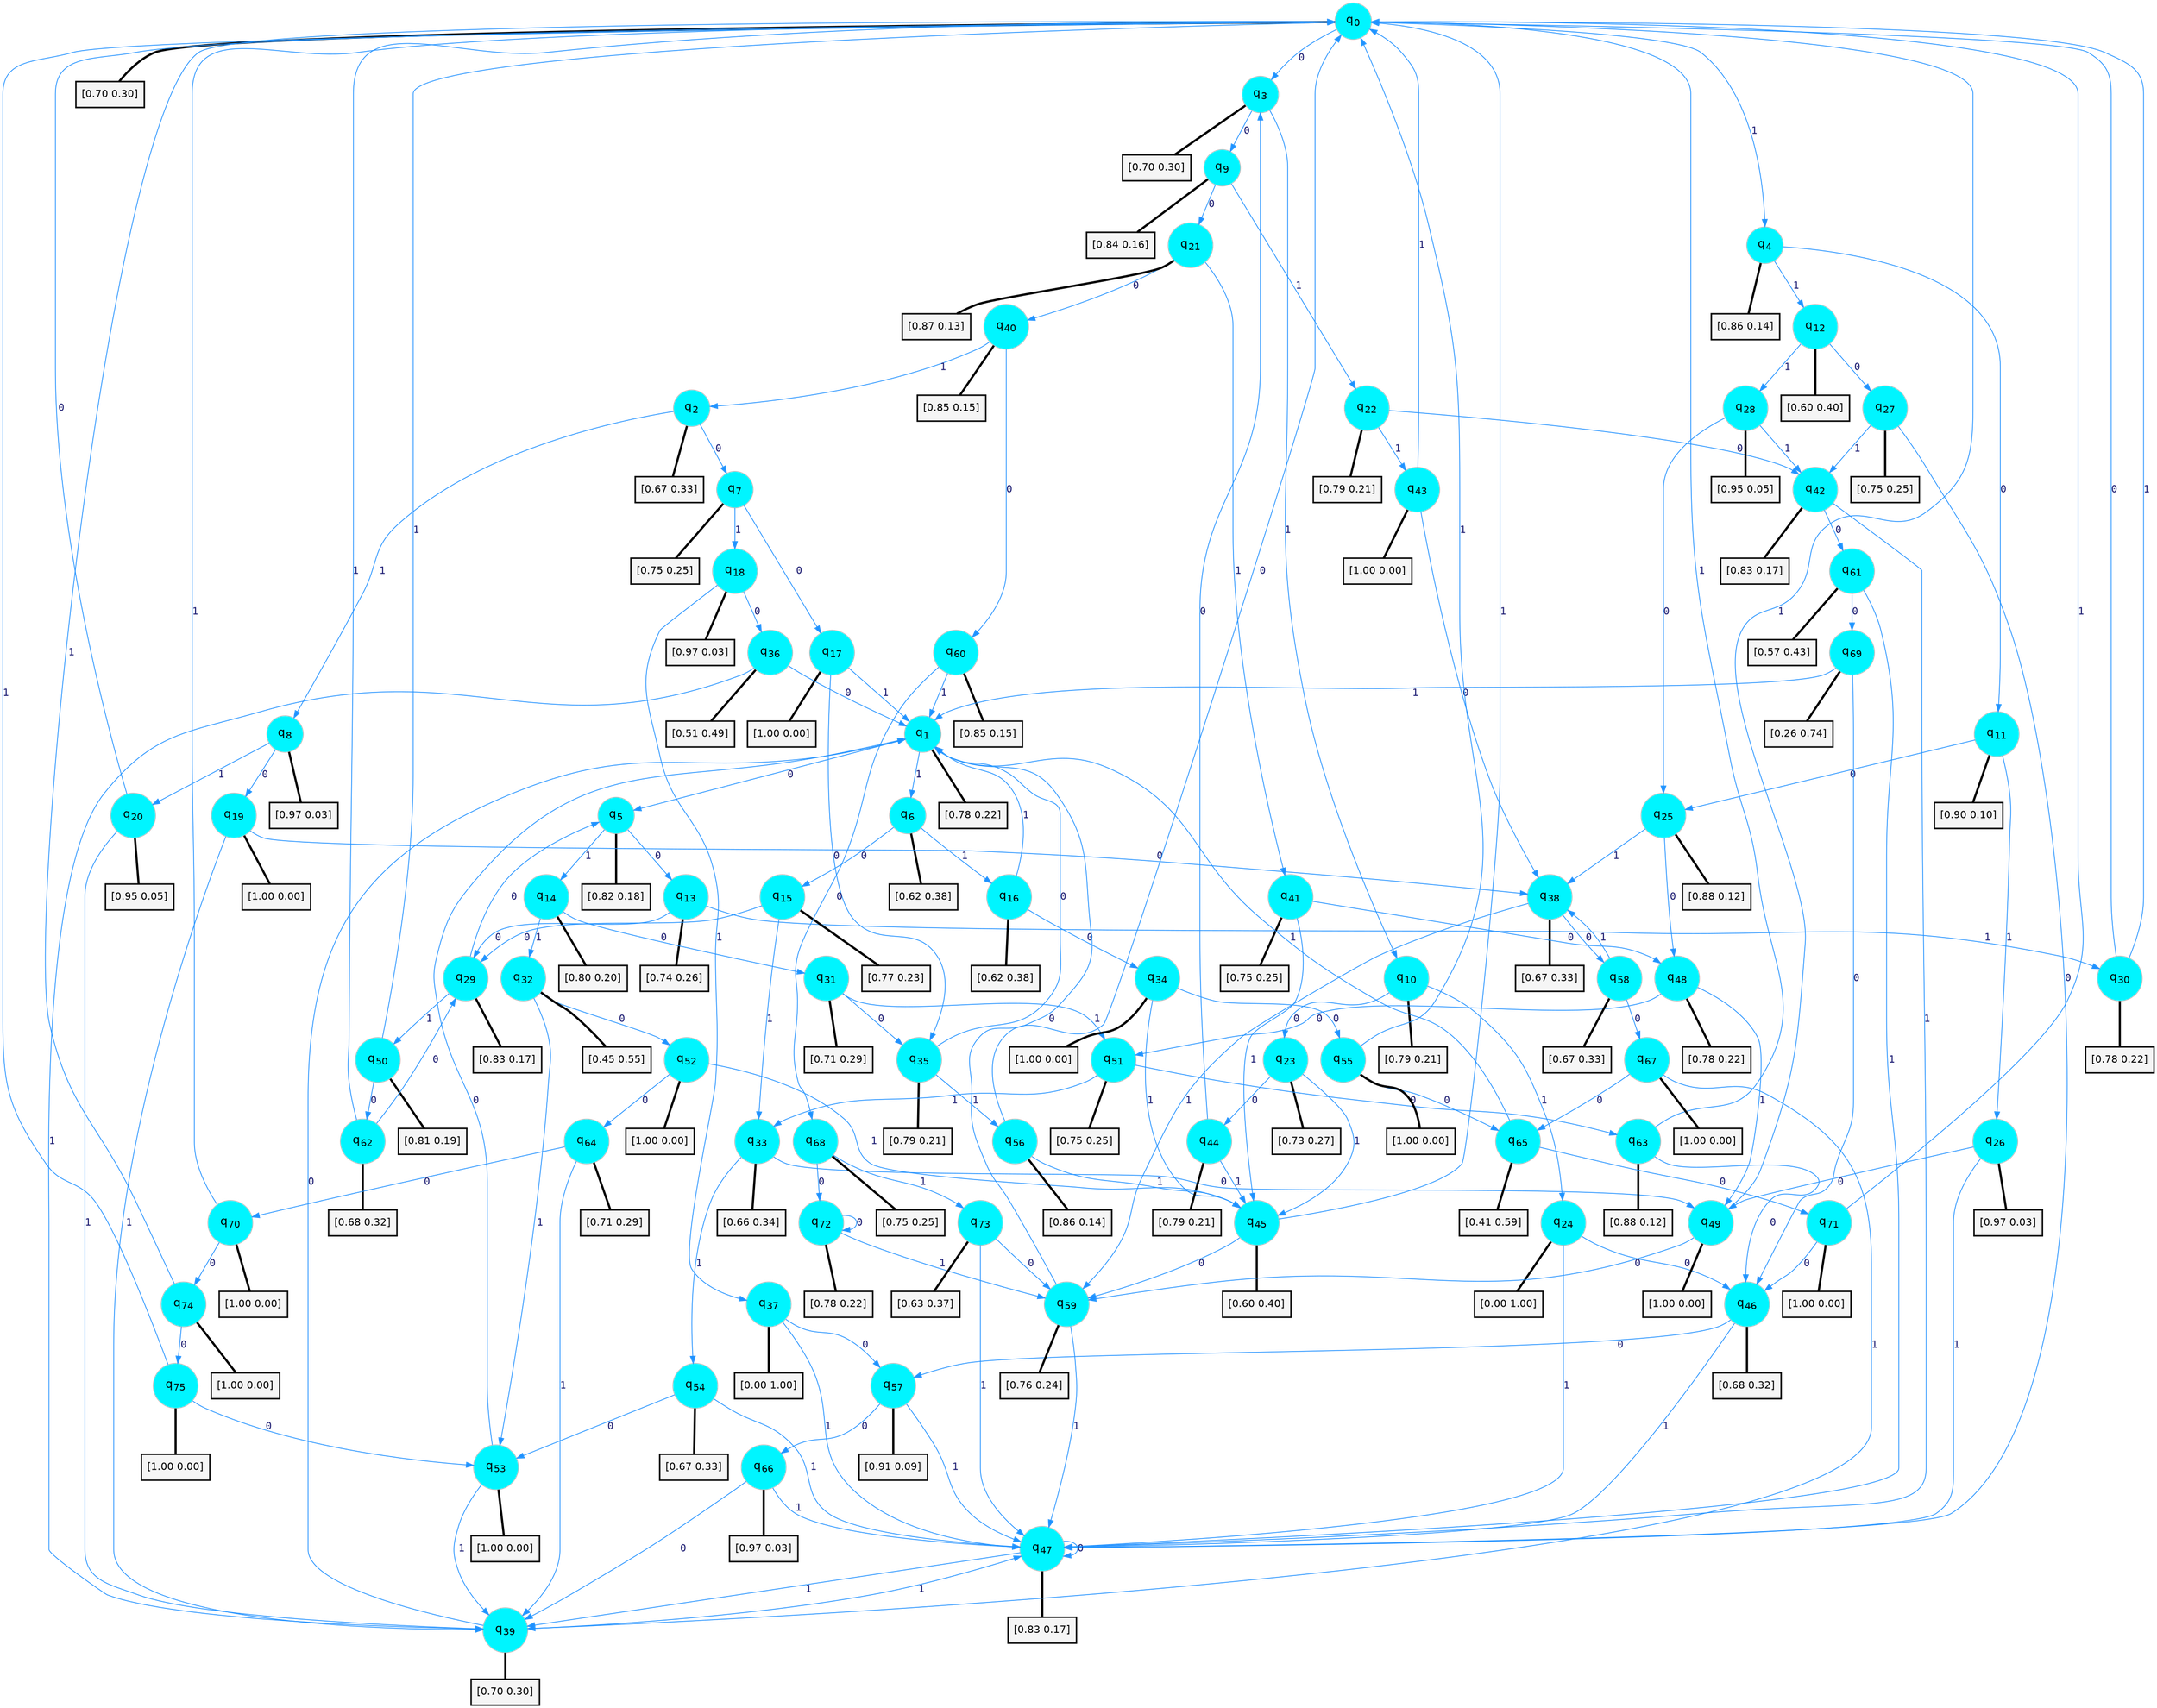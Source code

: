 digraph G {
graph [
bgcolor=transparent, dpi=300, rankdir=TD, size="40,25"];
node [
color=gray, fillcolor=turquoise1, fontcolor=black, fontname=Helvetica, fontsize=16, fontweight=bold, shape=circle, style=filled];
edge [
arrowsize=1, color=dodgerblue1, fontcolor=midnightblue, fontname=courier, fontweight=bold, penwidth=1, style=solid, weight=20];
0[label=<q<SUB>0</SUB>>];
1[label=<q<SUB>1</SUB>>];
2[label=<q<SUB>2</SUB>>];
3[label=<q<SUB>3</SUB>>];
4[label=<q<SUB>4</SUB>>];
5[label=<q<SUB>5</SUB>>];
6[label=<q<SUB>6</SUB>>];
7[label=<q<SUB>7</SUB>>];
8[label=<q<SUB>8</SUB>>];
9[label=<q<SUB>9</SUB>>];
10[label=<q<SUB>10</SUB>>];
11[label=<q<SUB>11</SUB>>];
12[label=<q<SUB>12</SUB>>];
13[label=<q<SUB>13</SUB>>];
14[label=<q<SUB>14</SUB>>];
15[label=<q<SUB>15</SUB>>];
16[label=<q<SUB>16</SUB>>];
17[label=<q<SUB>17</SUB>>];
18[label=<q<SUB>18</SUB>>];
19[label=<q<SUB>19</SUB>>];
20[label=<q<SUB>20</SUB>>];
21[label=<q<SUB>21</SUB>>];
22[label=<q<SUB>22</SUB>>];
23[label=<q<SUB>23</SUB>>];
24[label=<q<SUB>24</SUB>>];
25[label=<q<SUB>25</SUB>>];
26[label=<q<SUB>26</SUB>>];
27[label=<q<SUB>27</SUB>>];
28[label=<q<SUB>28</SUB>>];
29[label=<q<SUB>29</SUB>>];
30[label=<q<SUB>30</SUB>>];
31[label=<q<SUB>31</SUB>>];
32[label=<q<SUB>32</SUB>>];
33[label=<q<SUB>33</SUB>>];
34[label=<q<SUB>34</SUB>>];
35[label=<q<SUB>35</SUB>>];
36[label=<q<SUB>36</SUB>>];
37[label=<q<SUB>37</SUB>>];
38[label=<q<SUB>38</SUB>>];
39[label=<q<SUB>39</SUB>>];
40[label=<q<SUB>40</SUB>>];
41[label=<q<SUB>41</SUB>>];
42[label=<q<SUB>42</SUB>>];
43[label=<q<SUB>43</SUB>>];
44[label=<q<SUB>44</SUB>>];
45[label=<q<SUB>45</SUB>>];
46[label=<q<SUB>46</SUB>>];
47[label=<q<SUB>47</SUB>>];
48[label=<q<SUB>48</SUB>>];
49[label=<q<SUB>49</SUB>>];
50[label=<q<SUB>50</SUB>>];
51[label=<q<SUB>51</SUB>>];
52[label=<q<SUB>52</SUB>>];
53[label=<q<SUB>53</SUB>>];
54[label=<q<SUB>54</SUB>>];
55[label=<q<SUB>55</SUB>>];
56[label=<q<SUB>56</SUB>>];
57[label=<q<SUB>57</SUB>>];
58[label=<q<SUB>58</SUB>>];
59[label=<q<SUB>59</SUB>>];
60[label=<q<SUB>60</SUB>>];
61[label=<q<SUB>61</SUB>>];
62[label=<q<SUB>62</SUB>>];
63[label=<q<SUB>63</SUB>>];
64[label=<q<SUB>64</SUB>>];
65[label=<q<SUB>65</SUB>>];
66[label=<q<SUB>66</SUB>>];
67[label=<q<SUB>67</SUB>>];
68[label=<q<SUB>68</SUB>>];
69[label=<q<SUB>69</SUB>>];
70[label=<q<SUB>70</SUB>>];
71[label=<q<SUB>71</SUB>>];
72[label=<q<SUB>72</SUB>>];
73[label=<q<SUB>73</SUB>>];
74[label=<q<SUB>74</SUB>>];
75[label=<q<SUB>75</SUB>>];
76[label="[0.70 0.30]", shape=box,fontcolor=black, fontname=Helvetica, fontsize=14, penwidth=2, fillcolor=whitesmoke,color=black];
77[label="[0.78 0.22]", shape=box,fontcolor=black, fontname=Helvetica, fontsize=14, penwidth=2, fillcolor=whitesmoke,color=black];
78[label="[0.67 0.33]", shape=box,fontcolor=black, fontname=Helvetica, fontsize=14, penwidth=2, fillcolor=whitesmoke,color=black];
79[label="[0.70 0.30]", shape=box,fontcolor=black, fontname=Helvetica, fontsize=14, penwidth=2, fillcolor=whitesmoke,color=black];
80[label="[0.86 0.14]", shape=box,fontcolor=black, fontname=Helvetica, fontsize=14, penwidth=2, fillcolor=whitesmoke,color=black];
81[label="[0.82 0.18]", shape=box,fontcolor=black, fontname=Helvetica, fontsize=14, penwidth=2, fillcolor=whitesmoke,color=black];
82[label="[0.62 0.38]", shape=box,fontcolor=black, fontname=Helvetica, fontsize=14, penwidth=2, fillcolor=whitesmoke,color=black];
83[label="[0.75 0.25]", shape=box,fontcolor=black, fontname=Helvetica, fontsize=14, penwidth=2, fillcolor=whitesmoke,color=black];
84[label="[0.97 0.03]", shape=box,fontcolor=black, fontname=Helvetica, fontsize=14, penwidth=2, fillcolor=whitesmoke,color=black];
85[label="[0.84 0.16]", shape=box,fontcolor=black, fontname=Helvetica, fontsize=14, penwidth=2, fillcolor=whitesmoke,color=black];
86[label="[0.79 0.21]", shape=box,fontcolor=black, fontname=Helvetica, fontsize=14, penwidth=2, fillcolor=whitesmoke,color=black];
87[label="[0.90 0.10]", shape=box,fontcolor=black, fontname=Helvetica, fontsize=14, penwidth=2, fillcolor=whitesmoke,color=black];
88[label="[0.60 0.40]", shape=box,fontcolor=black, fontname=Helvetica, fontsize=14, penwidth=2, fillcolor=whitesmoke,color=black];
89[label="[0.74 0.26]", shape=box,fontcolor=black, fontname=Helvetica, fontsize=14, penwidth=2, fillcolor=whitesmoke,color=black];
90[label="[0.80 0.20]", shape=box,fontcolor=black, fontname=Helvetica, fontsize=14, penwidth=2, fillcolor=whitesmoke,color=black];
91[label="[0.77 0.23]", shape=box,fontcolor=black, fontname=Helvetica, fontsize=14, penwidth=2, fillcolor=whitesmoke,color=black];
92[label="[0.62 0.38]", shape=box,fontcolor=black, fontname=Helvetica, fontsize=14, penwidth=2, fillcolor=whitesmoke,color=black];
93[label="[1.00 0.00]", shape=box,fontcolor=black, fontname=Helvetica, fontsize=14, penwidth=2, fillcolor=whitesmoke,color=black];
94[label="[0.97 0.03]", shape=box,fontcolor=black, fontname=Helvetica, fontsize=14, penwidth=2, fillcolor=whitesmoke,color=black];
95[label="[1.00 0.00]", shape=box,fontcolor=black, fontname=Helvetica, fontsize=14, penwidth=2, fillcolor=whitesmoke,color=black];
96[label="[0.95 0.05]", shape=box,fontcolor=black, fontname=Helvetica, fontsize=14, penwidth=2, fillcolor=whitesmoke,color=black];
97[label="[0.87 0.13]", shape=box,fontcolor=black, fontname=Helvetica, fontsize=14, penwidth=2, fillcolor=whitesmoke,color=black];
98[label="[0.79 0.21]", shape=box,fontcolor=black, fontname=Helvetica, fontsize=14, penwidth=2, fillcolor=whitesmoke,color=black];
99[label="[0.73 0.27]", shape=box,fontcolor=black, fontname=Helvetica, fontsize=14, penwidth=2, fillcolor=whitesmoke,color=black];
100[label="[0.00 1.00]", shape=box,fontcolor=black, fontname=Helvetica, fontsize=14, penwidth=2, fillcolor=whitesmoke,color=black];
101[label="[0.88 0.12]", shape=box,fontcolor=black, fontname=Helvetica, fontsize=14, penwidth=2, fillcolor=whitesmoke,color=black];
102[label="[0.97 0.03]", shape=box,fontcolor=black, fontname=Helvetica, fontsize=14, penwidth=2, fillcolor=whitesmoke,color=black];
103[label="[0.75 0.25]", shape=box,fontcolor=black, fontname=Helvetica, fontsize=14, penwidth=2, fillcolor=whitesmoke,color=black];
104[label="[0.95 0.05]", shape=box,fontcolor=black, fontname=Helvetica, fontsize=14, penwidth=2, fillcolor=whitesmoke,color=black];
105[label="[0.83 0.17]", shape=box,fontcolor=black, fontname=Helvetica, fontsize=14, penwidth=2, fillcolor=whitesmoke,color=black];
106[label="[0.78 0.22]", shape=box,fontcolor=black, fontname=Helvetica, fontsize=14, penwidth=2, fillcolor=whitesmoke,color=black];
107[label="[0.71 0.29]", shape=box,fontcolor=black, fontname=Helvetica, fontsize=14, penwidth=2, fillcolor=whitesmoke,color=black];
108[label="[0.45 0.55]", shape=box,fontcolor=black, fontname=Helvetica, fontsize=14, penwidth=2, fillcolor=whitesmoke,color=black];
109[label="[0.66 0.34]", shape=box,fontcolor=black, fontname=Helvetica, fontsize=14, penwidth=2, fillcolor=whitesmoke,color=black];
110[label="[1.00 0.00]", shape=box,fontcolor=black, fontname=Helvetica, fontsize=14, penwidth=2, fillcolor=whitesmoke,color=black];
111[label="[0.79 0.21]", shape=box,fontcolor=black, fontname=Helvetica, fontsize=14, penwidth=2, fillcolor=whitesmoke,color=black];
112[label="[0.51 0.49]", shape=box,fontcolor=black, fontname=Helvetica, fontsize=14, penwidth=2, fillcolor=whitesmoke,color=black];
113[label="[0.00 1.00]", shape=box,fontcolor=black, fontname=Helvetica, fontsize=14, penwidth=2, fillcolor=whitesmoke,color=black];
114[label="[0.67 0.33]", shape=box,fontcolor=black, fontname=Helvetica, fontsize=14, penwidth=2, fillcolor=whitesmoke,color=black];
115[label="[0.70 0.30]", shape=box,fontcolor=black, fontname=Helvetica, fontsize=14, penwidth=2, fillcolor=whitesmoke,color=black];
116[label="[0.85 0.15]", shape=box,fontcolor=black, fontname=Helvetica, fontsize=14, penwidth=2, fillcolor=whitesmoke,color=black];
117[label="[0.75 0.25]", shape=box,fontcolor=black, fontname=Helvetica, fontsize=14, penwidth=2, fillcolor=whitesmoke,color=black];
118[label="[0.83 0.17]", shape=box,fontcolor=black, fontname=Helvetica, fontsize=14, penwidth=2, fillcolor=whitesmoke,color=black];
119[label="[1.00 0.00]", shape=box,fontcolor=black, fontname=Helvetica, fontsize=14, penwidth=2, fillcolor=whitesmoke,color=black];
120[label="[0.79 0.21]", shape=box,fontcolor=black, fontname=Helvetica, fontsize=14, penwidth=2, fillcolor=whitesmoke,color=black];
121[label="[0.60 0.40]", shape=box,fontcolor=black, fontname=Helvetica, fontsize=14, penwidth=2, fillcolor=whitesmoke,color=black];
122[label="[0.68 0.32]", shape=box,fontcolor=black, fontname=Helvetica, fontsize=14, penwidth=2, fillcolor=whitesmoke,color=black];
123[label="[0.83 0.17]", shape=box,fontcolor=black, fontname=Helvetica, fontsize=14, penwidth=2, fillcolor=whitesmoke,color=black];
124[label="[0.78 0.22]", shape=box,fontcolor=black, fontname=Helvetica, fontsize=14, penwidth=2, fillcolor=whitesmoke,color=black];
125[label="[1.00 0.00]", shape=box,fontcolor=black, fontname=Helvetica, fontsize=14, penwidth=2, fillcolor=whitesmoke,color=black];
126[label="[0.81 0.19]", shape=box,fontcolor=black, fontname=Helvetica, fontsize=14, penwidth=2, fillcolor=whitesmoke,color=black];
127[label="[0.75 0.25]", shape=box,fontcolor=black, fontname=Helvetica, fontsize=14, penwidth=2, fillcolor=whitesmoke,color=black];
128[label="[1.00 0.00]", shape=box,fontcolor=black, fontname=Helvetica, fontsize=14, penwidth=2, fillcolor=whitesmoke,color=black];
129[label="[1.00 0.00]", shape=box,fontcolor=black, fontname=Helvetica, fontsize=14, penwidth=2, fillcolor=whitesmoke,color=black];
130[label="[0.67 0.33]", shape=box,fontcolor=black, fontname=Helvetica, fontsize=14, penwidth=2, fillcolor=whitesmoke,color=black];
131[label="[1.00 0.00]", shape=box,fontcolor=black, fontname=Helvetica, fontsize=14, penwidth=2, fillcolor=whitesmoke,color=black];
132[label="[0.86 0.14]", shape=box,fontcolor=black, fontname=Helvetica, fontsize=14, penwidth=2, fillcolor=whitesmoke,color=black];
133[label="[0.91 0.09]", shape=box,fontcolor=black, fontname=Helvetica, fontsize=14, penwidth=2, fillcolor=whitesmoke,color=black];
134[label="[0.67 0.33]", shape=box,fontcolor=black, fontname=Helvetica, fontsize=14, penwidth=2, fillcolor=whitesmoke,color=black];
135[label="[0.76 0.24]", shape=box,fontcolor=black, fontname=Helvetica, fontsize=14, penwidth=2, fillcolor=whitesmoke,color=black];
136[label="[0.85 0.15]", shape=box,fontcolor=black, fontname=Helvetica, fontsize=14, penwidth=2, fillcolor=whitesmoke,color=black];
137[label="[0.57 0.43]", shape=box,fontcolor=black, fontname=Helvetica, fontsize=14, penwidth=2, fillcolor=whitesmoke,color=black];
138[label="[0.68 0.32]", shape=box,fontcolor=black, fontname=Helvetica, fontsize=14, penwidth=2, fillcolor=whitesmoke,color=black];
139[label="[0.88 0.12]", shape=box,fontcolor=black, fontname=Helvetica, fontsize=14, penwidth=2, fillcolor=whitesmoke,color=black];
140[label="[0.71 0.29]", shape=box,fontcolor=black, fontname=Helvetica, fontsize=14, penwidth=2, fillcolor=whitesmoke,color=black];
141[label="[0.41 0.59]", shape=box,fontcolor=black, fontname=Helvetica, fontsize=14, penwidth=2, fillcolor=whitesmoke,color=black];
142[label="[0.97 0.03]", shape=box,fontcolor=black, fontname=Helvetica, fontsize=14, penwidth=2, fillcolor=whitesmoke,color=black];
143[label="[1.00 0.00]", shape=box,fontcolor=black, fontname=Helvetica, fontsize=14, penwidth=2, fillcolor=whitesmoke,color=black];
144[label="[0.75 0.25]", shape=box,fontcolor=black, fontname=Helvetica, fontsize=14, penwidth=2, fillcolor=whitesmoke,color=black];
145[label="[0.26 0.74]", shape=box,fontcolor=black, fontname=Helvetica, fontsize=14, penwidth=2, fillcolor=whitesmoke,color=black];
146[label="[1.00 0.00]", shape=box,fontcolor=black, fontname=Helvetica, fontsize=14, penwidth=2, fillcolor=whitesmoke,color=black];
147[label="[1.00 0.00]", shape=box,fontcolor=black, fontname=Helvetica, fontsize=14, penwidth=2, fillcolor=whitesmoke,color=black];
148[label="[0.78 0.22]", shape=box,fontcolor=black, fontname=Helvetica, fontsize=14, penwidth=2, fillcolor=whitesmoke,color=black];
149[label="[0.63 0.37]", shape=box,fontcolor=black, fontname=Helvetica, fontsize=14, penwidth=2, fillcolor=whitesmoke,color=black];
150[label="[1.00 0.00]", shape=box,fontcolor=black, fontname=Helvetica, fontsize=14, penwidth=2, fillcolor=whitesmoke,color=black];
151[label="[1.00 0.00]", shape=box,fontcolor=black, fontname=Helvetica, fontsize=14, penwidth=2, fillcolor=whitesmoke,color=black];
0->3 [label=0];
0->4 [label=1];
0->76 [arrowhead=none, penwidth=3,color=black];
1->5 [label=0];
1->6 [label=1];
1->77 [arrowhead=none, penwidth=3,color=black];
2->7 [label=0];
2->8 [label=1];
2->78 [arrowhead=none, penwidth=3,color=black];
3->9 [label=0];
3->10 [label=1];
3->79 [arrowhead=none, penwidth=3,color=black];
4->11 [label=0];
4->12 [label=1];
4->80 [arrowhead=none, penwidth=3,color=black];
5->13 [label=0];
5->14 [label=1];
5->81 [arrowhead=none, penwidth=3,color=black];
6->15 [label=0];
6->16 [label=1];
6->82 [arrowhead=none, penwidth=3,color=black];
7->17 [label=0];
7->18 [label=1];
7->83 [arrowhead=none, penwidth=3,color=black];
8->19 [label=0];
8->20 [label=1];
8->84 [arrowhead=none, penwidth=3,color=black];
9->21 [label=0];
9->22 [label=1];
9->85 [arrowhead=none, penwidth=3,color=black];
10->23 [label=0];
10->24 [label=1];
10->86 [arrowhead=none, penwidth=3,color=black];
11->25 [label=0];
11->26 [label=1];
11->87 [arrowhead=none, penwidth=3,color=black];
12->27 [label=0];
12->28 [label=1];
12->88 [arrowhead=none, penwidth=3,color=black];
13->29 [label=0];
13->30 [label=1];
13->89 [arrowhead=none, penwidth=3,color=black];
14->31 [label=0];
14->32 [label=1];
14->90 [arrowhead=none, penwidth=3,color=black];
15->29 [label=0];
15->33 [label=1];
15->91 [arrowhead=none, penwidth=3,color=black];
16->34 [label=0];
16->1 [label=1];
16->92 [arrowhead=none, penwidth=3,color=black];
17->35 [label=0];
17->1 [label=1];
17->93 [arrowhead=none, penwidth=3,color=black];
18->36 [label=0];
18->37 [label=1];
18->94 [arrowhead=none, penwidth=3,color=black];
19->38 [label=0];
19->39 [label=1];
19->95 [arrowhead=none, penwidth=3,color=black];
20->0 [label=0];
20->39 [label=1];
20->96 [arrowhead=none, penwidth=3,color=black];
21->40 [label=0];
21->41 [label=1];
21->97 [arrowhead=none, penwidth=3,color=black];
22->42 [label=0];
22->43 [label=1];
22->98 [arrowhead=none, penwidth=3,color=black];
23->44 [label=0];
23->45 [label=1];
23->99 [arrowhead=none, penwidth=3,color=black];
24->46 [label=0];
24->47 [label=1];
24->100 [arrowhead=none, penwidth=3,color=black];
25->48 [label=0];
25->38 [label=1];
25->101 [arrowhead=none, penwidth=3,color=black];
26->49 [label=0];
26->47 [label=1];
26->102 [arrowhead=none, penwidth=3,color=black];
27->47 [label=0];
27->42 [label=1];
27->103 [arrowhead=none, penwidth=3,color=black];
28->25 [label=0];
28->42 [label=1];
28->104 [arrowhead=none, penwidth=3,color=black];
29->5 [label=0];
29->50 [label=1];
29->105 [arrowhead=none, penwidth=3,color=black];
30->0 [label=0];
30->0 [label=1];
30->106 [arrowhead=none, penwidth=3,color=black];
31->35 [label=0];
31->51 [label=1];
31->107 [arrowhead=none, penwidth=3,color=black];
32->52 [label=0];
32->53 [label=1];
32->108 [arrowhead=none, penwidth=3,color=black];
33->49 [label=0];
33->54 [label=1];
33->109 [arrowhead=none, penwidth=3,color=black];
34->55 [label=0];
34->45 [label=1];
34->110 [arrowhead=none, penwidth=3,color=black];
35->1 [label=0];
35->56 [label=1];
35->111 [arrowhead=none, penwidth=3,color=black];
36->1 [label=0];
36->39 [label=1];
36->112 [arrowhead=none, penwidth=3,color=black];
37->57 [label=0];
37->47 [label=1];
37->113 [arrowhead=none, penwidth=3,color=black];
38->58 [label=0];
38->59 [label=1];
38->114 [arrowhead=none, penwidth=3,color=black];
39->1 [label=0];
39->47 [label=1];
39->115 [arrowhead=none, penwidth=3,color=black];
40->60 [label=0];
40->2 [label=1];
40->116 [arrowhead=none, penwidth=3,color=black];
41->48 [label=0];
41->45 [label=1];
41->117 [arrowhead=none, penwidth=3,color=black];
42->61 [label=0];
42->47 [label=1];
42->118 [arrowhead=none, penwidth=3,color=black];
43->38 [label=0];
43->0 [label=1];
43->119 [arrowhead=none, penwidth=3,color=black];
44->3 [label=0];
44->45 [label=1];
44->120 [arrowhead=none, penwidth=3,color=black];
45->59 [label=0];
45->0 [label=1];
45->121 [arrowhead=none, penwidth=3,color=black];
46->57 [label=0];
46->47 [label=1];
46->122 [arrowhead=none, penwidth=3,color=black];
47->47 [label=0];
47->39 [label=1];
47->123 [arrowhead=none, penwidth=3,color=black];
48->51 [label=0];
48->49 [label=1];
48->124 [arrowhead=none, penwidth=3,color=black];
49->59 [label=0];
49->0 [label=1];
49->125 [arrowhead=none, penwidth=3,color=black];
50->62 [label=0];
50->0 [label=1];
50->126 [arrowhead=none, penwidth=3,color=black];
51->63 [label=0];
51->33 [label=1];
51->127 [arrowhead=none, penwidth=3,color=black];
52->64 [label=0];
52->45 [label=1];
52->128 [arrowhead=none, penwidth=3,color=black];
53->1 [label=0];
53->39 [label=1];
53->129 [arrowhead=none, penwidth=3,color=black];
54->53 [label=0];
54->47 [label=1];
54->130 [arrowhead=none, penwidth=3,color=black];
55->65 [label=0];
55->0 [label=1];
55->131 [arrowhead=none, penwidth=3,color=black];
56->0 [label=0];
56->45 [label=1];
56->132 [arrowhead=none, penwidth=3,color=black];
57->66 [label=0];
57->47 [label=1];
57->133 [arrowhead=none, penwidth=3,color=black];
58->67 [label=0];
58->38 [label=1];
58->134 [arrowhead=none, penwidth=3,color=black];
59->1 [label=0];
59->47 [label=1];
59->135 [arrowhead=none, penwidth=3,color=black];
60->68 [label=0];
60->1 [label=1];
60->136 [arrowhead=none, penwidth=3,color=black];
61->69 [label=0];
61->47 [label=1];
61->137 [arrowhead=none, penwidth=3,color=black];
62->29 [label=0];
62->0 [label=1];
62->138 [arrowhead=none, penwidth=3,color=black];
63->46 [label=0];
63->0 [label=1];
63->139 [arrowhead=none, penwidth=3,color=black];
64->70 [label=0];
64->39 [label=1];
64->140 [arrowhead=none, penwidth=3,color=black];
65->71 [label=0];
65->1 [label=1];
65->141 [arrowhead=none, penwidth=3,color=black];
66->39 [label=0];
66->47 [label=1];
66->142 [arrowhead=none, penwidth=3,color=black];
67->65 [label=0];
67->39 [label=1];
67->143 [arrowhead=none, penwidth=3,color=black];
68->72 [label=0];
68->73 [label=1];
68->144 [arrowhead=none, penwidth=3,color=black];
69->46 [label=0];
69->1 [label=1];
69->145 [arrowhead=none, penwidth=3,color=black];
70->74 [label=0];
70->0 [label=1];
70->146 [arrowhead=none, penwidth=3,color=black];
71->46 [label=0];
71->0 [label=1];
71->147 [arrowhead=none, penwidth=3,color=black];
72->72 [label=0];
72->59 [label=1];
72->148 [arrowhead=none, penwidth=3,color=black];
73->59 [label=0];
73->47 [label=1];
73->149 [arrowhead=none, penwidth=3,color=black];
74->75 [label=0];
74->0 [label=1];
74->150 [arrowhead=none, penwidth=3,color=black];
75->53 [label=0];
75->0 [label=1];
75->151 [arrowhead=none, penwidth=3,color=black];
}
